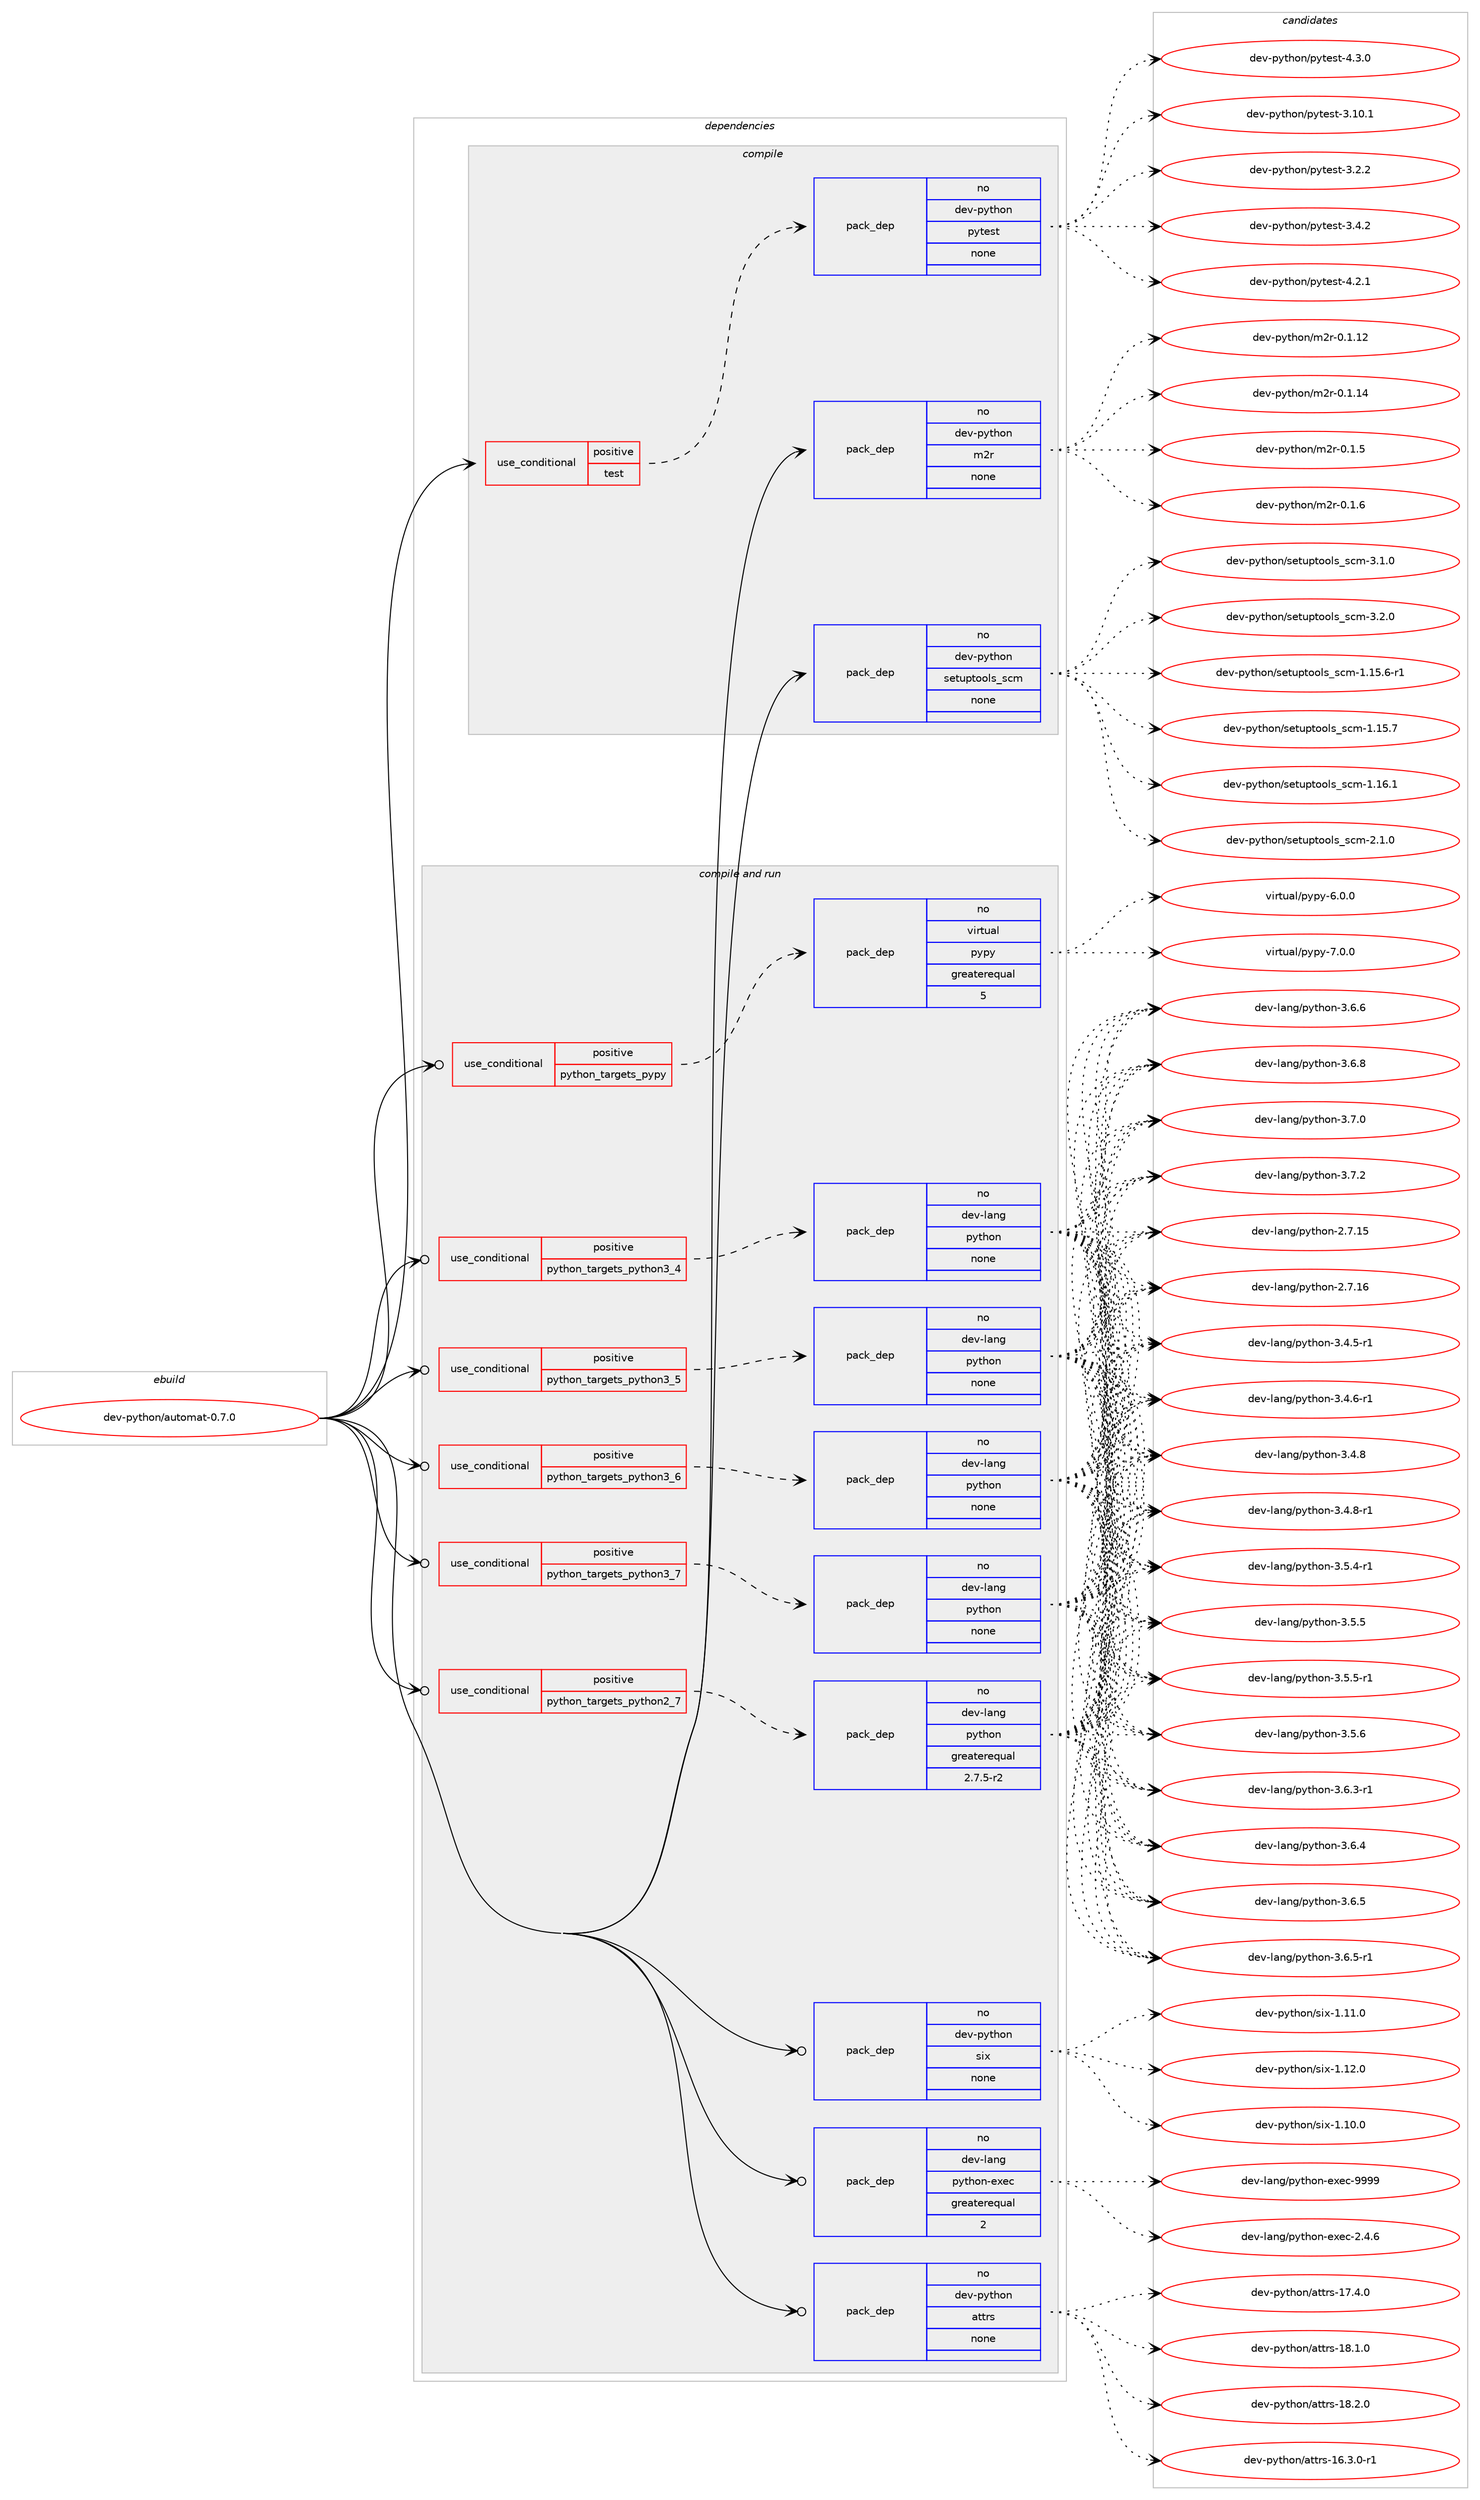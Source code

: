 digraph prolog {

# *************
# Graph options
# *************

newrank=true;
concentrate=true;
compound=true;
graph [rankdir=LR,fontname=Helvetica,fontsize=10,ranksep=1.5];#, ranksep=2.5, nodesep=0.2];
edge  [arrowhead=vee];
node  [fontname=Helvetica,fontsize=10];

# **********
# The ebuild
# **********

subgraph cluster_leftcol {
color=gray;
rank=same;
label=<<i>ebuild</i>>;
id [label="dev-python/automat-0.7.0", color=red, width=4, href="../dev-python/automat-0.7.0.svg"];
}

# ****************
# The dependencies
# ****************

subgraph cluster_midcol {
color=gray;
label=<<i>dependencies</i>>;
subgraph cluster_compile {
fillcolor="#eeeeee";
style=filled;
label=<<i>compile</i>>;
subgraph cond371299 {
dependency1399894 [label=<<TABLE BORDER="0" CELLBORDER="1" CELLSPACING="0" CELLPADDING="4"><TR><TD ROWSPAN="3" CELLPADDING="10">use_conditional</TD></TR><TR><TD>positive</TD></TR><TR><TD>test</TD></TR></TABLE>>, shape=none, color=red];
subgraph pack1005369 {
dependency1399895 [label=<<TABLE BORDER="0" CELLBORDER="1" CELLSPACING="0" CELLPADDING="4" WIDTH="220"><TR><TD ROWSPAN="6" CELLPADDING="30">pack_dep</TD></TR><TR><TD WIDTH="110">no</TD></TR><TR><TD>dev-python</TD></TR><TR><TD>pytest</TD></TR><TR><TD>none</TD></TR><TR><TD></TD></TR></TABLE>>, shape=none, color=blue];
}
dependency1399894:e -> dependency1399895:w [weight=20,style="dashed",arrowhead="vee"];
}
id:e -> dependency1399894:w [weight=20,style="solid",arrowhead="vee"];
subgraph pack1005370 {
dependency1399896 [label=<<TABLE BORDER="0" CELLBORDER="1" CELLSPACING="0" CELLPADDING="4" WIDTH="220"><TR><TD ROWSPAN="6" CELLPADDING="30">pack_dep</TD></TR><TR><TD WIDTH="110">no</TD></TR><TR><TD>dev-python</TD></TR><TR><TD>m2r</TD></TR><TR><TD>none</TD></TR><TR><TD></TD></TR></TABLE>>, shape=none, color=blue];
}
id:e -> dependency1399896:w [weight=20,style="solid",arrowhead="vee"];
subgraph pack1005371 {
dependency1399897 [label=<<TABLE BORDER="0" CELLBORDER="1" CELLSPACING="0" CELLPADDING="4" WIDTH="220"><TR><TD ROWSPAN="6" CELLPADDING="30">pack_dep</TD></TR><TR><TD WIDTH="110">no</TD></TR><TR><TD>dev-python</TD></TR><TR><TD>setuptools_scm</TD></TR><TR><TD>none</TD></TR><TR><TD></TD></TR></TABLE>>, shape=none, color=blue];
}
id:e -> dependency1399897:w [weight=20,style="solid",arrowhead="vee"];
}
subgraph cluster_compileandrun {
fillcolor="#eeeeee";
style=filled;
label=<<i>compile and run</i>>;
subgraph cond371300 {
dependency1399898 [label=<<TABLE BORDER="0" CELLBORDER="1" CELLSPACING="0" CELLPADDING="4"><TR><TD ROWSPAN="3" CELLPADDING="10">use_conditional</TD></TR><TR><TD>positive</TD></TR><TR><TD>python_targets_pypy</TD></TR></TABLE>>, shape=none, color=red];
subgraph pack1005372 {
dependency1399899 [label=<<TABLE BORDER="0" CELLBORDER="1" CELLSPACING="0" CELLPADDING="4" WIDTH="220"><TR><TD ROWSPAN="6" CELLPADDING="30">pack_dep</TD></TR><TR><TD WIDTH="110">no</TD></TR><TR><TD>virtual</TD></TR><TR><TD>pypy</TD></TR><TR><TD>greaterequal</TD></TR><TR><TD>5</TD></TR></TABLE>>, shape=none, color=blue];
}
dependency1399898:e -> dependency1399899:w [weight=20,style="dashed",arrowhead="vee"];
}
id:e -> dependency1399898:w [weight=20,style="solid",arrowhead="odotvee"];
subgraph cond371301 {
dependency1399900 [label=<<TABLE BORDER="0" CELLBORDER="1" CELLSPACING="0" CELLPADDING="4"><TR><TD ROWSPAN="3" CELLPADDING="10">use_conditional</TD></TR><TR><TD>positive</TD></TR><TR><TD>python_targets_python2_7</TD></TR></TABLE>>, shape=none, color=red];
subgraph pack1005373 {
dependency1399901 [label=<<TABLE BORDER="0" CELLBORDER="1" CELLSPACING="0" CELLPADDING="4" WIDTH="220"><TR><TD ROWSPAN="6" CELLPADDING="30">pack_dep</TD></TR><TR><TD WIDTH="110">no</TD></TR><TR><TD>dev-lang</TD></TR><TR><TD>python</TD></TR><TR><TD>greaterequal</TD></TR><TR><TD>2.7.5-r2</TD></TR></TABLE>>, shape=none, color=blue];
}
dependency1399900:e -> dependency1399901:w [weight=20,style="dashed",arrowhead="vee"];
}
id:e -> dependency1399900:w [weight=20,style="solid",arrowhead="odotvee"];
subgraph cond371302 {
dependency1399902 [label=<<TABLE BORDER="0" CELLBORDER="1" CELLSPACING="0" CELLPADDING="4"><TR><TD ROWSPAN="3" CELLPADDING="10">use_conditional</TD></TR><TR><TD>positive</TD></TR><TR><TD>python_targets_python3_4</TD></TR></TABLE>>, shape=none, color=red];
subgraph pack1005374 {
dependency1399903 [label=<<TABLE BORDER="0" CELLBORDER="1" CELLSPACING="0" CELLPADDING="4" WIDTH="220"><TR><TD ROWSPAN="6" CELLPADDING="30">pack_dep</TD></TR><TR><TD WIDTH="110">no</TD></TR><TR><TD>dev-lang</TD></TR><TR><TD>python</TD></TR><TR><TD>none</TD></TR><TR><TD></TD></TR></TABLE>>, shape=none, color=blue];
}
dependency1399902:e -> dependency1399903:w [weight=20,style="dashed",arrowhead="vee"];
}
id:e -> dependency1399902:w [weight=20,style="solid",arrowhead="odotvee"];
subgraph cond371303 {
dependency1399904 [label=<<TABLE BORDER="0" CELLBORDER="1" CELLSPACING="0" CELLPADDING="4"><TR><TD ROWSPAN="3" CELLPADDING="10">use_conditional</TD></TR><TR><TD>positive</TD></TR><TR><TD>python_targets_python3_5</TD></TR></TABLE>>, shape=none, color=red];
subgraph pack1005375 {
dependency1399905 [label=<<TABLE BORDER="0" CELLBORDER="1" CELLSPACING="0" CELLPADDING="4" WIDTH="220"><TR><TD ROWSPAN="6" CELLPADDING="30">pack_dep</TD></TR><TR><TD WIDTH="110">no</TD></TR><TR><TD>dev-lang</TD></TR><TR><TD>python</TD></TR><TR><TD>none</TD></TR><TR><TD></TD></TR></TABLE>>, shape=none, color=blue];
}
dependency1399904:e -> dependency1399905:w [weight=20,style="dashed",arrowhead="vee"];
}
id:e -> dependency1399904:w [weight=20,style="solid",arrowhead="odotvee"];
subgraph cond371304 {
dependency1399906 [label=<<TABLE BORDER="0" CELLBORDER="1" CELLSPACING="0" CELLPADDING="4"><TR><TD ROWSPAN="3" CELLPADDING="10">use_conditional</TD></TR><TR><TD>positive</TD></TR><TR><TD>python_targets_python3_6</TD></TR></TABLE>>, shape=none, color=red];
subgraph pack1005376 {
dependency1399907 [label=<<TABLE BORDER="0" CELLBORDER="1" CELLSPACING="0" CELLPADDING="4" WIDTH="220"><TR><TD ROWSPAN="6" CELLPADDING="30">pack_dep</TD></TR><TR><TD WIDTH="110">no</TD></TR><TR><TD>dev-lang</TD></TR><TR><TD>python</TD></TR><TR><TD>none</TD></TR><TR><TD></TD></TR></TABLE>>, shape=none, color=blue];
}
dependency1399906:e -> dependency1399907:w [weight=20,style="dashed",arrowhead="vee"];
}
id:e -> dependency1399906:w [weight=20,style="solid",arrowhead="odotvee"];
subgraph cond371305 {
dependency1399908 [label=<<TABLE BORDER="0" CELLBORDER="1" CELLSPACING="0" CELLPADDING="4"><TR><TD ROWSPAN="3" CELLPADDING="10">use_conditional</TD></TR><TR><TD>positive</TD></TR><TR><TD>python_targets_python3_7</TD></TR></TABLE>>, shape=none, color=red];
subgraph pack1005377 {
dependency1399909 [label=<<TABLE BORDER="0" CELLBORDER="1" CELLSPACING="0" CELLPADDING="4" WIDTH="220"><TR><TD ROWSPAN="6" CELLPADDING="30">pack_dep</TD></TR><TR><TD WIDTH="110">no</TD></TR><TR><TD>dev-lang</TD></TR><TR><TD>python</TD></TR><TR><TD>none</TD></TR><TR><TD></TD></TR></TABLE>>, shape=none, color=blue];
}
dependency1399908:e -> dependency1399909:w [weight=20,style="dashed",arrowhead="vee"];
}
id:e -> dependency1399908:w [weight=20,style="solid",arrowhead="odotvee"];
subgraph pack1005378 {
dependency1399910 [label=<<TABLE BORDER="0" CELLBORDER="1" CELLSPACING="0" CELLPADDING="4" WIDTH="220"><TR><TD ROWSPAN="6" CELLPADDING="30">pack_dep</TD></TR><TR><TD WIDTH="110">no</TD></TR><TR><TD>dev-lang</TD></TR><TR><TD>python-exec</TD></TR><TR><TD>greaterequal</TD></TR><TR><TD>2</TD></TR></TABLE>>, shape=none, color=blue];
}
id:e -> dependency1399910:w [weight=20,style="solid",arrowhead="odotvee"];
subgraph pack1005379 {
dependency1399911 [label=<<TABLE BORDER="0" CELLBORDER="1" CELLSPACING="0" CELLPADDING="4" WIDTH="220"><TR><TD ROWSPAN="6" CELLPADDING="30">pack_dep</TD></TR><TR><TD WIDTH="110">no</TD></TR><TR><TD>dev-python</TD></TR><TR><TD>attrs</TD></TR><TR><TD>none</TD></TR><TR><TD></TD></TR></TABLE>>, shape=none, color=blue];
}
id:e -> dependency1399911:w [weight=20,style="solid",arrowhead="odotvee"];
subgraph pack1005380 {
dependency1399912 [label=<<TABLE BORDER="0" CELLBORDER="1" CELLSPACING="0" CELLPADDING="4" WIDTH="220"><TR><TD ROWSPAN="6" CELLPADDING="30">pack_dep</TD></TR><TR><TD WIDTH="110">no</TD></TR><TR><TD>dev-python</TD></TR><TR><TD>six</TD></TR><TR><TD>none</TD></TR><TR><TD></TD></TR></TABLE>>, shape=none, color=blue];
}
id:e -> dependency1399912:w [weight=20,style="solid",arrowhead="odotvee"];
}
subgraph cluster_run {
fillcolor="#eeeeee";
style=filled;
label=<<i>run</i>>;
}
}

# **************
# The candidates
# **************

subgraph cluster_choices {
rank=same;
color=gray;
label=<<i>candidates</i>>;

subgraph choice1005369 {
color=black;
nodesep=1;
choice100101118451121211161041111104711212111610111511645514649484649 [label="dev-python/pytest-3.10.1", color=red, width=4,href="../dev-python/pytest-3.10.1.svg"];
choice1001011184511212111610411111047112121116101115116455146504650 [label="dev-python/pytest-3.2.2", color=red, width=4,href="../dev-python/pytest-3.2.2.svg"];
choice1001011184511212111610411111047112121116101115116455146524650 [label="dev-python/pytest-3.4.2", color=red, width=4,href="../dev-python/pytest-3.4.2.svg"];
choice1001011184511212111610411111047112121116101115116455246504649 [label="dev-python/pytest-4.2.1", color=red, width=4,href="../dev-python/pytest-4.2.1.svg"];
choice1001011184511212111610411111047112121116101115116455246514648 [label="dev-python/pytest-4.3.0", color=red, width=4,href="../dev-python/pytest-4.3.0.svg"];
dependency1399895:e -> choice100101118451121211161041111104711212111610111511645514649484649:w [style=dotted,weight="100"];
dependency1399895:e -> choice1001011184511212111610411111047112121116101115116455146504650:w [style=dotted,weight="100"];
dependency1399895:e -> choice1001011184511212111610411111047112121116101115116455146524650:w [style=dotted,weight="100"];
dependency1399895:e -> choice1001011184511212111610411111047112121116101115116455246504649:w [style=dotted,weight="100"];
dependency1399895:e -> choice1001011184511212111610411111047112121116101115116455246514648:w [style=dotted,weight="100"];
}
subgraph choice1005370 {
color=black;
nodesep=1;
choice10010111845112121116104111110471095011445484649464950 [label="dev-python/m2r-0.1.12", color=red, width=4,href="../dev-python/m2r-0.1.12.svg"];
choice10010111845112121116104111110471095011445484649464952 [label="dev-python/m2r-0.1.14", color=red, width=4,href="../dev-python/m2r-0.1.14.svg"];
choice100101118451121211161041111104710950114454846494653 [label="dev-python/m2r-0.1.5", color=red, width=4,href="../dev-python/m2r-0.1.5.svg"];
choice100101118451121211161041111104710950114454846494654 [label="dev-python/m2r-0.1.6", color=red, width=4,href="../dev-python/m2r-0.1.6.svg"];
dependency1399896:e -> choice10010111845112121116104111110471095011445484649464950:w [style=dotted,weight="100"];
dependency1399896:e -> choice10010111845112121116104111110471095011445484649464952:w [style=dotted,weight="100"];
dependency1399896:e -> choice100101118451121211161041111104710950114454846494653:w [style=dotted,weight="100"];
dependency1399896:e -> choice100101118451121211161041111104710950114454846494654:w [style=dotted,weight="100"];
}
subgraph choice1005371 {
color=black;
nodesep=1;
choice10010111845112121116104111110471151011161171121161111111081159511599109454946495346544511449 [label="dev-python/setuptools_scm-1.15.6-r1", color=red, width=4,href="../dev-python/setuptools_scm-1.15.6-r1.svg"];
choice1001011184511212111610411111047115101116117112116111111108115951159910945494649534655 [label="dev-python/setuptools_scm-1.15.7", color=red, width=4,href="../dev-python/setuptools_scm-1.15.7.svg"];
choice1001011184511212111610411111047115101116117112116111111108115951159910945494649544649 [label="dev-python/setuptools_scm-1.16.1", color=red, width=4,href="../dev-python/setuptools_scm-1.16.1.svg"];
choice10010111845112121116104111110471151011161171121161111111081159511599109455046494648 [label="dev-python/setuptools_scm-2.1.0", color=red, width=4,href="../dev-python/setuptools_scm-2.1.0.svg"];
choice10010111845112121116104111110471151011161171121161111111081159511599109455146494648 [label="dev-python/setuptools_scm-3.1.0", color=red, width=4,href="../dev-python/setuptools_scm-3.1.0.svg"];
choice10010111845112121116104111110471151011161171121161111111081159511599109455146504648 [label="dev-python/setuptools_scm-3.2.0", color=red, width=4,href="../dev-python/setuptools_scm-3.2.0.svg"];
dependency1399897:e -> choice10010111845112121116104111110471151011161171121161111111081159511599109454946495346544511449:w [style=dotted,weight="100"];
dependency1399897:e -> choice1001011184511212111610411111047115101116117112116111111108115951159910945494649534655:w [style=dotted,weight="100"];
dependency1399897:e -> choice1001011184511212111610411111047115101116117112116111111108115951159910945494649544649:w [style=dotted,weight="100"];
dependency1399897:e -> choice10010111845112121116104111110471151011161171121161111111081159511599109455046494648:w [style=dotted,weight="100"];
dependency1399897:e -> choice10010111845112121116104111110471151011161171121161111111081159511599109455146494648:w [style=dotted,weight="100"];
dependency1399897:e -> choice10010111845112121116104111110471151011161171121161111111081159511599109455146504648:w [style=dotted,weight="100"];
}
subgraph choice1005372 {
color=black;
nodesep=1;
choice1181051141161179710847112121112121455446484648 [label="virtual/pypy-6.0.0", color=red, width=4,href="../virtual/pypy-6.0.0.svg"];
choice1181051141161179710847112121112121455546484648 [label="virtual/pypy-7.0.0", color=red, width=4,href="../virtual/pypy-7.0.0.svg"];
dependency1399899:e -> choice1181051141161179710847112121112121455446484648:w [style=dotted,weight="100"];
dependency1399899:e -> choice1181051141161179710847112121112121455546484648:w [style=dotted,weight="100"];
}
subgraph choice1005373 {
color=black;
nodesep=1;
choice10010111845108971101034711212111610411111045504655464953 [label="dev-lang/python-2.7.15", color=red, width=4,href="../dev-lang/python-2.7.15.svg"];
choice10010111845108971101034711212111610411111045504655464954 [label="dev-lang/python-2.7.16", color=red, width=4,href="../dev-lang/python-2.7.16.svg"];
choice1001011184510897110103471121211161041111104551465246534511449 [label="dev-lang/python-3.4.5-r1", color=red, width=4,href="../dev-lang/python-3.4.5-r1.svg"];
choice1001011184510897110103471121211161041111104551465246544511449 [label="dev-lang/python-3.4.6-r1", color=red, width=4,href="../dev-lang/python-3.4.6-r1.svg"];
choice100101118451089711010347112121116104111110455146524656 [label="dev-lang/python-3.4.8", color=red, width=4,href="../dev-lang/python-3.4.8.svg"];
choice1001011184510897110103471121211161041111104551465246564511449 [label="dev-lang/python-3.4.8-r1", color=red, width=4,href="../dev-lang/python-3.4.8-r1.svg"];
choice1001011184510897110103471121211161041111104551465346524511449 [label="dev-lang/python-3.5.4-r1", color=red, width=4,href="../dev-lang/python-3.5.4-r1.svg"];
choice100101118451089711010347112121116104111110455146534653 [label="dev-lang/python-3.5.5", color=red, width=4,href="../dev-lang/python-3.5.5.svg"];
choice1001011184510897110103471121211161041111104551465346534511449 [label="dev-lang/python-3.5.5-r1", color=red, width=4,href="../dev-lang/python-3.5.5-r1.svg"];
choice100101118451089711010347112121116104111110455146534654 [label="dev-lang/python-3.5.6", color=red, width=4,href="../dev-lang/python-3.5.6.svg"];
choice1001011184510897110103471121211161041111104551465446514511449 [label="dev-lang/python-3.6.3-r1", color=red, width=4,href="../dev-lang/python-3.6.3-r1.svg"];
choice100101118451089711010347112121116104111110455146544652 [label="dev-lang/python-3.6.4", color=red, width=4,href="../dev-lang/python-3.6.4.svg"];
choice100101118451089711010347112121116104111110455146544653 [label="dev-lang/python-3.6.5", color=red, width=4,href="../dev-lang/python-3.6.5.svg"];
choice1001011184510897110103471121211161041111104551465446534511449 [label="dev-lang/python-3.6.5-r1", color=red, width=4,href="../dev-lang/python-3.6.5-r1.svg"];
choice100101118451089711010347112121116104111110455146544654 [label="dev-lang/python-3.6.6", color=red, width=4,href="../dev-lang/python-3.6.6.svg"];
choice100101118451089711010347112121116104111110455146544656 [label="dev-lang/python-3.6.8", color=red, width=4,href="../dev-lang/python-3.6.8.svg"];
choice100101118451089711010347112121116104111110455146554648 [label="dev-lang/python-3.7.0", color=red, width=4,href="../dev-lang/python-3.7.0.svg"];
choice100101118451089711010347112121116104111110455146554650 [label="dev-lang/python-3.7.2", color=red, width=4,href="../dev-lang/python-3.7.2.svg"];
dependency1399901:e -> choice10010111845108971101034711212111610411111045504655464953:w [style=dotted,weight="100"];
dependency1399901:e -> choice10010111845108971101034711212111610411111045504655464954:w [style=dotted,weight="100"];
dependency1399901:e -> choice1001011184510897110103471121211161041111104551465246534511449:w [style=dotted,weight="100"];
dependency1399901:e -> choice1001011184510897110103471121211161041111104551465246544511449:w [style=dotted,weight="100"];
dependency1399901:e -> choice100101118451089711010347112121116104111110455146524656:w [style=dotted,weight="100"];
dependency1399901:e -> choice1001011184510897110103471121211161041111104551465246564511449:w [style=dotted,weight="100"];
dependency1399901:e -> choice1001011184510897110103471121211161041111104551465346524511449:w [style=dotted,weight="100"];
dependency1399901:e -> choice100101118451089711010347112121116104111110455146534653:w [style=dotted,weight="100"];
dependency1399901:e -> choice1001011184510897110103471121211161041111104551465346534511449:w [style=dotted,weight="100"];
dependency1399901:e -> choice100101118451089711010347112121116104111110455146534654:w [style=dotted,weight="100"];
dependency1399901:e -> choice1001011184510897110103471121211161041111104551465446514511449:w [style=dotted,weight="100"];
dependency1399901:e -> choice100101118451089711010347112121116104111110455146544652:w [style=dotted,weight="100"];
dependency1399901:e -> choice100101118451089711010347112121116104111110455146544653:w [style=dotted,weight="100"];
dependency1399901:e -> choice1001011184510897110103471121211161041111104551465446534511449:w [style=dotted,weight="100"];
dependency1399901:e -> choice100101118451089711010347112121116104111110455146544654:w [style=dotted,weight="100"];
dependency1399901:e -> choice100101118451089711010347112121116104111110455146544656:w [style=dotted,weight="100"];
dependency1399901:e -> choice100101118451089711010347112121116104111110455146554648:w [style=dotted,weight="100"];
dependency1399901:e -> choice100101118451089711010347112121116104111110455146554650:w [style=dotted,weight="100"];
}
subgraph choice1005374 {
color=black;
nodesep=1;
choice10010111845108971101034711212111610411111045504655464953 [label="dev-lang/python-2.7.15", color=red, width=4,href="../dev-lang/python-2.7.15.svg"];
choice10010111845108971101034711212111610411111045504655464954 [label="dev-lang/python-2.7.16", color=red, width=4,href="../dev-lang/python-2.7.16.svg"];
choice1001011184510897110103471121211161041111104551465246534511449 [label="dev-lang/python-3.4.5-r1", color=red, width=4,href="../dev-lang/python-3.4.5-r1.svg"];
choice1001011184510897110103471121211161041111104551465246544511449 [label="dev-lang/python-3.4.6-r1", color=red, width=4,href="../dev-lang/python-3.4.6-r1.svg"];
choice100101118451089711010347112121116104111110455146524656 [label="dev-lang/python-3.4.8", color=red, width=4,href="../dev-lang/python-3.4.8.svg"];
choice1001011184510897110103471121211161041111104551465246564511449 [label="dev-lang/python-3.4.8-r1", color=red, width=4,href="../dev-lang/python-3.4.8-r1.svg"];
choice1001011184510897110103471121211161041111104551465346524511449 [label="dev-lang/python-3.5.4-r1", color=red, width=4,href="../dev-lang/python-3.5.4-r1.svg"];
choice100101118451089711010347112121116104111110455146534653 [label="dev-lang/python-3.5.5", color=red, width=4,href="../dev-lang/python-3.5.5.svg"];
choice1001011184510897110103471121211161041111104551465346534511449 [label="dev-lang/python-3.5.5-r1", color=red, width=4,href="../dev-lang/python-3.5.5-r1.svg"];
choice100101118451089711010347112121116104111110455146534654 [label="dev-lang/python-3.5.6", color=red, width=4,href="../dev-lang/python-3.5.6.svg"];
choice1001011184510897110103471121211161041111104551465446514511449 [label="dev-lang/python-3.6.3-r1", color=red, width=4,href="../dev-lang/python-3.6.3-r1.svg"];
choice100101118451089711010347112121116104111110455146544652 [label="dev-lang/python-3.6.4", color=red, width=4,href="../dev-lang/python-3.6.4.svg"];
choice100101118451089711010347112121116104111110455146544653 [label="dev-lang/python-3.6.5", color=red, width=4,href="../dev-lang/python-3.6.5.svg"];
choice1001011184510897110103471121211161041111104551465446534511449 [label="dev-lang/python-3.6.5-r1", color=red, width=4,href="../dev-lang/python-3.6.5-r1.svg"];
choice100101118451089711010347112121116104111110455146544654 [label="dev-lang/python-3.6.6", color=red, width=4,href="../dev-lang/python-3.6.6.svg"];
choice100101118451089711010347112121116104111110455146544656 [label="dev-lang/python-3.6.8", color=red, width=4,href="../dev-lang/python-3.6.8.svg"];
choice100101118451089711010347112121116104111110455146554648 [label="dev-lang/python-3.7.0", color=red, width=4,href="../dev-lang/python-3.7.0.svg"];
choice100101118451089711010347112121116104111110455146554650 [label="dev-lang/python-3.7.2", color=red, width=4,href="../dev-lang/python-3.7.2.svg"];
dependency1399903:e -> choice10010111845108971101034711212111610411111045504655464953:w [style=dotted,weight="100"];
dependency1399903:e -> choice10010111845108971101034711212111610411111045504655464954:w [style=dotted,weight="100"];
dependency1399903:e -> choice1001011184510897110103471121211161041111104551465246534511449:w [style=dotted,weight="100"];
dependency1399903:e -> choice1001011184510897110103471121211161041111104551465246544511449:w [style=dotted,weight="100"];
dependency1399903:e -> choice100101118451089711010347112121116104111110455146524656:w [style=dotted,weight="100"];
dependency1399903:e -> choice1001011184510897110103471121211161041111104551465246564511449:w [style=dotted,weight="100"];
dependency1399903:e -> choice1001011184510897110103471121211161041111104551465346524511449:w [style=dotted,weight="100"];
dependency1399903:e -> choice100101118451089711010347112121116104111110455146534653:w [style=dotted,weight="100"];
dependency1399903:e -> choice1001011184510897110103471121211161041111104551465346534511449:w [style=dotted,weight="100"];
dependency1399903:e -> choice100101118451089711010347112121116104111110455146534654:w [style=dotted,weight="100"];
dependency1399903:e -> choice1001011184510897110103471121211161041111104551465446514511449:w [style=dotted,weight="100"];
dependency1399903:e -> choice100101118451089711010347112121116104111110455146544652:w [style=dotted,weight="100"];
dependency1399903:e -> choice100101118451089711010347112121116104111110455146544653:w [style=dotted,weight="100"];
dependency1399903:e -> choice1001011184510897110103471121211161041111104551465446534511449:w [style=dotted,weight="100"];
dependency1399903:e -> choice100101118451089711010347112121116104111110455146544654:w [style=dotted,weight="100"];
dependency1399903:e -> choice100101118451089711010347112121116104111110455146544656:w [style=dotted,weight="100"];
dependency1399903:e -> choice100101118451089711010347112121116104111110455146554648:w [style=dotted,weight="100"];
dependency1399903:e -> choice100101118451089711010347112121116104111110455146554650:w [style=dotted,weight="100"];
}
subgraph choice1005375 {
color=black;
nodesep=1;
choice10010111845108971101034711212111610411111045504655464953 [label="dev-lang/python-2.7.15", color=red, width=4,href="../dev-lang/python-2.7.15.svg"];
choice10010111845108971101034711212111610411111045504655464954 [label="dev-lang/python-2.7.16", color=red, width=4,href="../dev-lang/python-2.7.16.svg"];
choice1001011184510897110103471121211161041111104551465246534511449 [label="dev-lang/python-3.4.5-r1", color=red, width=4,href="../dev-lang/python-3.4.5-r1.svg"];
choice1001011184510897110103471121211161041111104551465246544511449 [label="dev-lang/python-3.4.6-r1", color=red, width=4,href="../dev-lang/python-3.4.6-r1.svg"];
choice100101118451089711010347112121116104111110455146524656 [label="dev-lang/python-3.4.8", color=red, width=4,href="../dev-lang/python-3.4.8.svg"];
choice1001011184510897110103471121211161041111104551465246564511449 [label="dev-lang/python-3.4.8-r1", color=red, width=4,href="../dev-lang/python-3.4.8-r1.svg"];
choice1001011184510897110103471121211161041111104551465346524511449 [label="dev-lang/python-3.5.4-r1", color=red, width=4,href="../dev-lang/python-3.5.4-r1.svg"];
choice100101118451089711010347112121116104111110455146534653 [label="dev-lang/python-3.5.5", color=red, width=4,href="../dev-lang/python-3.5.5.svg"];
choice1001011184510897110103471121211161041111104551465346534511449 [label="dev-lang/python-3.5.5-r1", color=red, width=4,href="../dev-lang/python-3.5.5-r1.svg"];
choice100101118451089711010347112121116104111110455146534654 [label="dev-lang/python-3.5.6", color=red, width=4,href="../dev-lang/python-3.5.6.svg"];
choice1001011184510897110103471121211161041111104551465446514511449 [label="dev-lang/python-3.6.3-r1", color=red, width=4,href="../dev-lang/python-3.6.3-r1.svg"];
choice100101118451089711010347112121116104111110455146544652 [label="dev-lang/python-3.6.4", color=red, width=4,href="../dev-lang/python-3.6.4.svg"];
choice100101118451089711010347112121116104111110455146544653 [label="dev-lang/python-3.6.5", color=red, width=4,href="../dev-lang/python-3.6.5.svg"];
choice1001011184510897110103471121211161041111104551465446534511449 [label="dev-lang/python-3.6.5-r1", color=red, width=4,href="../dev-lang/python-3.6.5-r1.svg"];
choice100101118451089711010347112121116104111110455146544654 [label="dev-lang/python-3.6.6", color=red, width=4,href="../dev-lang/python-3.6.6.svg"];
choice100101118451089711010347112121116104111110455146544656 [label="dev-lang/python-3.6.8", color=red, width=4,href="../dev-lang/python-3.6.8.svg"];
choice100101118451089711010347112121116104111110455146554648 [label="dev-lang/python-3.7.0", color=red, width=4,href="../dev-lang/python-3.7.0.svg"];
choice100101118451089711010347112121116104111110455146554650 [label="dev-lang/python-3.7.2", color=red, width=4,href="../dev-lang/python-3.7.2.svg"];
dependency1399905:e -> choice10010111845108971101034711212111610411111045504655464953:w [style=dotted,weight="100"];
dependency1399905:e -> choice10010111845108971101034711212111610411111045504655464954:w [style=dotted,weight="100"];
dependency1399905:e -> choice1001011184510897110103471121211161041111104551465246534511449:w [style=dotted,weight="100"];
dependency1399905:e -> choice1001011184510897110103471121211161041111104551465246544511449:w [style=dotted,weight="100"];
dependency1399905:e -> choice100101118451089711010347112121116104111110455146524656:w [style=dotted,weight="100"];
dependency1399905:e -> choice1001011184510897110103471121211161041111104551465246564511449:w [style=dotted,weight="100"];
dependency1399905:e -> choice1001011184510897110103471121211161041111104551465346524511449:w [style=dotted,weight="100"];
dependency1399905:e -> choice100101118451089711010347112121116104111110455146534653:w [style=dotted,weight="100"];
dependency1399905:e -> choice1001011184510897110103471121211161041111104551465346534511449:w [style=dotted,weight="100"];
dependency1399905:e -> choice100101118451089711010347112121116104111110455146534654:w [style=dotted,weight="100"];
dependency1399905:e -> choice1001011184510897110103471121211161041111104551465446514511449:w [style=dotted,weight="100"];
dependency1399905:e -> choice100101118451089711010347112121116104111110455146544652:w [style=dotted,weight="100"];
dependency1399905:e -> choice100101118451089711010347112121116104111110455146544653:w [style=dotted,weight="100"];
dependency1399905:e -> choice1001011184510897110103471121211161041111104551465446534511449:w [style=dotted,weight="100"];
dependency1399905:e -> choice100101118451089711010347112121116104111110455146544654:w [style=dotted,weight="100"];
dependency1399905:e -> choice100101118451089711010347112121116104111110455146544656:w [style=dotted,weight="100"];
dependency1399905:e -> choice100101118451089711010347112121116104111110455146554648:w [style=dotted,weight="100"];
dependency1399905:e -> choice100101118451089711010347112121116104111110455146554650:w [style=dotted,weight="100"];
}
subgraph choice1005376 {
color=black;
nodesep=1;
choice10010111845108971101034711212111610411111045504655464953 [label="dev-lang/python-2.7.15", color=red, width=4,href="../dev-lang/python-2.7.15.svg"];
choice10010111845108971101034711212111610411111045504655464954 [label="dev-lang/python-2.7.16", color=red, width=4,href="../dev-lang/python-2.7.16.svg"];
choice1001011184510897110103471121211161041111104551465246534511449 [label="dev-lang/python-3.4.5-r1", color=red, width=4,href="../dev-lang/python-3.4.5-r1.svg"];
choice1001011184510897110103471121211161041111104551465246544511449 [label="dev-lang/python-3.4.6-r1", color=red, width=4,href="../dev-lang/python-3.4.6-r1.svg"];
choice100101118451089711010347112121116104111110455146524656 [label="dev-lang/python-3.4.8", color=red, width=4,href="../dev-lang/python-3.4.8.svg"];
choice1001011184510897110103471121211161041111104551465246564511449 [label="dev-lang/python-3.4.8-r1", color=red, width=4,href="../dev-lang/python-3.4.8-r1.svg"];
choice1001011184510897110103471121211161041111104551465346524511449 [label="dev-lang/python-3.5.4-r1", color=red, width=4,href="../dev-lang/python-3.5.4-r1.svg"];
choice100101118451089711010347112121116104111110455146534653 [label="dev-lang/python-3.5.5", color=red, width=4,href="../dev-lang/python-3.5.5.svg"];
choice1001011184510897110103471121211161041111104551465346534511449 [label="dev-lang/python-3.5.5-r1", color=red, width=4,href="../dev-lang/python-3.5.5-r1.svg"];
choice100101118451089711010347112121116104111110455146534654 [label="dev-lang/python-3.5.6", color=red, width=4,href="../dev-lang/python-3.5.6.svg"];
choice1001011184510897110103471121211161041111104551465446514511449 [label="dev-lang/python-3.6.3-r1", color=red, width=4,href="../dev-lang/python-3.6.3-r1.svg"];
choice100101118451089711010347112121116104111110455146544652 [label="dev-lang/python-3.6.4", color=red, width=4,href="../dev-lang/python-3.6.4.svg"];
choice100101118451089711010347112121116104111110455146544653 [label="dev-lang/python-3.6.5", color=red, width=4,href="../dev-lang/python-3.6.5.svg"];
choice1001011184510897110103471121211161041111104551465446534511449 [label="dev-lang/python-3.6.5-r1", color=red, width=4,href="../dev-lang/python-3.6.5-r1.svg"];
choice100101118451089711010347112121116104111110455146544654 [label="dev-lang/python-3.6.6", color=red, width=4,href="../dev-lang/python-3.6.6.svg"];
choice100101118451089711010347112121116104111110455146544656 [label="dev-lang/python-3.6.8", color=red, width=4,href="../dev-lang/python-3.6.8.svg"];
choice100101118451089711010347112121116104111110455146554648 [label="dev-lang/python-3.7.0", color=red, width=4,href="../dev-lang/python-3.7.0.svg"];
choice100101118451089711010347112121116104111110455146554650 [label="dev-lang/python-3.7.2", color=red, width=4,href="../dev-lang/python-3.7.2.svg"];
dependency1399907:e -> choice10010111845108971101034711212111610411111045504655464953:w [style=dotted,weight="100"];
dependency1399907:e -> choice10010111845108971101034711212111610411111045504655464954:w [style=dotted,weight="100"];
dependency1399907:e -> choice1001011184510897110103471121211161041111104551465246534511449:w [style=dotted,weight="100"];
dependency1399907:e -> choice1001011184510897110103471121211161041111104551465246544511449:w [style=dotted,weight="100"];
dependency1399907:e -> choice100101118451089711010347112121116104111110455146524656:w [style=dotted,weight="100"];
dependency1399907:e -> choice1001011184510897110103471121211161041111104551465246564511449:w [style=dotted,weight="100"];
dependency1399907:e -> choice1001011184510897110103471121211161041111104551465346524511449:w [style=dotted,weight="100"];
dependency1399907:e -> choice100101118451089711010347112121116104111110455146534653:w [style=dotted,weight="100"];
dependency1399907:e -> choice1001011184510897110103471121211161041111104551465346534511449:w [style=dotted,weight="100"];
dependency1399907:e -> choice100101118451089711010347112121116104111110455146534654:w [style=dotted,weight="100"];
dependency1399907:e -> choice1001011184510897110103471121211161041111104551465446514511449:w [style=dotted,weight="100"];
dependency1399907:e -> choice100101118451089711010347112121116104111110455146544652:w [style=dotted,weight="100"];
dependency1399907:e -> choice100101118451089711010347112121116104111110455146544653:w [style=dotted,weight="100"];
dependency1399907:e -> choice1001011184510897110103471121211161041111104551465446534511449:w [style=dotted,weight="100"];
dependency1399907:e -> choice100101118451089711010347112121116104111110455146544654:w [style=dotted,weight="100"];
dependency1399907:e -> choice100101118451089711010347112121116104111110455146544656:w [style=dotted,weight="100"];
dependency1399907:e -> choice100101118451089711010347112121116104111110455146554648:w [style=dotted,weight="100"];
dependency1399907:e -> choice100101118451089711010347112121116104111110455146554650:w [style=dotted,weight="100"];
}
subgraph choice1005377 {
color=black;
nodesep=1;
choice10010111845108971101034711212111610411111045504655464953 [label="dev-lang/python-2.7.15", color=red, width=4,href="../dev-lang/python-2.7.15.svg"];
choice10010111845108971101034711212111610411111045504655464954 [label="dev-lang/python-2.7.16", color=red, width=4,href="../dev-lang/python-2.7.16.svg"];
choice1001011184510897110103471121211161041111104551465246534511449 [label="dev-lang/python-3.4.5-r1", color=red, width=4,href="../dev-lang/python-3.4.5-r1.svg"];
choice1001011184510897110103471121211161041111104551465246544511449 [label="dev-lang/python-3.4.6-r1", color=red, width=4,href="../dev-lang/python-3.4.6-r1.svg"];
choice100101118451089711010347112121116104111110455146524656 [label="dev-lang/python-3.4.8", color=red, width=4,href="../dev-lang/python-3.4.8.svg"];
choice1001011184510897110103471121211161041111104551465246564511449 [label="dev-lang/python-3.4.8-r1", color=red, width=4,href="../dev-lang/python-3.4.8-r1.svg"];
choice1001011184510897110103471121211161041111104551465346524511449 [label="dev-lang/python-3.5.4-r1", color=red, width=4,href="../dev-lang/python-3.5.4-r1.svg"];
choice100101118451089711010347112121116104111110455146534653 [label="dev-lang/python-3.5.5", color=red, width=4,href="../dev-lang/python-3.5.5.svg"];
choice1001011184510897110103471121211161041111104551465346534511449 [label="dev-lang/python-3.5.5-r1", color=red, width=4,href="../dev-lang/python-3.5.5-r1.svg"];
choice100101118451089711010347112121116104111110455146534654 [label="dev-lang/python-3.5.6", color=red, width=4,href="../dev-lang/python-3.5.6.svg"];
choice1001011184510897110103471121211161041111104551465446514511449 [label="dev-lang/python-3.6.3-r1", color=red, width=4,href="../dev-lang/python-3.6.3-r1.svg"];
choice100101118451089711010347112121116104111110455146544652 [label="dev-lang/python-3.6.4", color=red, width=4,href="../dev-lang/python-3.6.4.svg"];
choice100101118451089711010347112121116104111110455146544653 [label="dev-lang/python-3.6.5", color=red, width=4,href="../dev-lang/python-3.6.5.svg"];
choice1001011184510897110103471121211161041111104551465446534511449 [label="dev-lang/python-3.6.5-r1", color=red, width=4,href="../dev-lang/python-3.6.5-r1.svg"];
choice100101118451089711010347112121116104111110455146544654 [label="dev-lang/python-3.6.6", color=red, width=4,href="../dev-lang/python-3.6.6.svg"];
choice100101118451089711010347112121116104111110455146544656 [label="dev-lang/python-3.6.8", color=red, width=4,href="../dev-lang/python-3.6.8.svg"];
choice100101118451089711010347112121116104111110455146554648 [label="dev-lang/python-3.7.0", color=red, width=4,href="../dev-lang/python-3.7.0.svg"];
choice100101118451089711010347112121116104111110455146554650 [label="dev-lang/python-3.7.2", color=red, width=4,href="../dev-lang/python-3.7.2.svg"];
dependency1399909:e -> choice10010111845108971101034711212111610411111045504655464953:w [style=dotted,weight="100"];
dependency1399909:e -> choice10010111845108971101034711212111610411111045504655464954:w [style=dotted,weight="100"];
dependency1399909:e -> choice1001011184510897110103471121211161041111104551465246534511449:w [style=dotted,weight="100"];
dependency1399909:e -> choice1001011184510897110103471121211161041111104551465246544511449:w [style=dotted,weight="100"];
dependency1399909:e -> choice100101118451089711010347112121116104111110455146524656:w [style=dotted,weight="100"];
dependency1399909:e -> choice1001011184510897110103471121211161041111104551465246564511449:w [style=dotted,weight="100"];
dependency1399909:e -> choice1001011184510897110103471121211161041111104551465346524511449:w [style=dotted,weight="100"];
dependency1399909:e -> choice100101118451089711010347112121116104111110455146534653:w [style=dotted,weight="100"];
dependency1399909:e -> choice1001011184510897110103471121211161041111104551465346534511449:w [style=dotted,weight="100"];
dependency1399909:e -> choice100101118451089711010347112121116104111110455146534654:w [style=dotted,weight="100"];
dependency1399909:e -> choice1001011184510897110103471121211161041111104551465446514511449:w [style=dotted,weight="100"];
dependency1399909:e -> choice100101118451089711010347112121116104111110455146544652:w [style=dotted,weight="100"];
dependency1399909:e -> choice100101118451089711010347112121116104111110455146544653:w [style=dotted,weight="100"];
dependency1399909:e -> choice1001011184510897110103471121211161041111104551465446534511449:w [style=dotted,weight="100"];
dependency1399909:e -> choice100101118451089711010347112121116104111110455146544654:w [style=dotted,weight="100"];
dependency1399909:e -> choice100101118451089711010347112121116104111110455146544656:w [style=dotted,weight="100"];
dependency1399909:e -> choice100101118451089711010347112121116104111110455146554648:w [style=dotted,weight="100"];
dependency1399909:e -> choice100101118451089711010347112121116104111110455146554650:w [style=dotted,weight="100"];
}
subgraph choice1005378 {
color=black;
nodesep=1;
choice1001011184510897110103471121211161041111104510112010199455046524654 [label="dev-lang/python-exec-2.4.6", color=red, width=4,href="../dev-lang/python-exec-2.4.6.svg"];
choice10010111845108971101034711212111610411111045101120101994557575757 [label="dev-lang/python-exec-9999", color=red, width=4,href="../dev-lang/python-exec-9999.svg"];
dependency1399910:e -> choice1001011184510897110103471121211161041111104510112010199455046524654:w [style=dotted,weight="100"];
dependency1399910:e -> choice10010111845108971101034711212111610411111045101120101994557575757:w [style=dotted,weight="100"];
}
subgraph choice1005379 {
color=black;
nodesep=1;
choice100101118451121211161041111104797116116114115454954465146484511449 [label="dev-python/attrs-16.3.0-r1", color=red, width=4,href="../dev-python/attrs-16.3.0-r1.svg"];
choice10010111845112121116104111110479711611611411545495546524648 [label="dev-python/attrs-17.4.0", color=red, width=4,href="../dev-python/attrs-17.4.0.svg"];
choice10010111845112121116104111110479711611611411545495646494648 [label="dev-python/attrs-18.1.0", color=red, width=4,href="../dev-python/attrs-18.1.0.svg"];
choice10010111845112121116104111110479711611611411545495646504648 [label="dev-python/attrs-18.2.0", color=red, width=4,href="../dev-python/attrs-18.2.0.svg"];
dependency1399911:e -> choice100101118451121211161041111104797116116114115454954465146484511449:w [style=dotted,weight="100"];
dependency1399911:e -> choice10010111845112121116104111110479711611611411545495546524648:w [style=dotted,weight="100"];
dependency1399911:e -> choice10010111845112121116104111110479711611611411545495646494648:w [style=dotted,weight="100"];
dependency1399911:e -> choice10010111845112121116104111110479711611611411545495646504648:w [style=dotted,weight="100"];
}
subgraph choice1005380 {
color=black;
nodesep=1;
choice100101118451121211161041111104711510512045494649484648 [label="dev-python/six-1.10.0", color=red, width=4,href="../dev-python/six-1.10.0.svg"];
choice100101118451121211161041111104711510512045494649494648 [label="dev-python/six-1.11.0", color=red, width=4,href="../dev-python/six-1.11.0.svg"];
choice100101118451121211161041111104711510512045494649504648 [label="dev-python/six-1.12.0", color=red, width=4,href="../dev-python/six-1.12.0.svg"];
dependency1399912:e -> choice100101118451121211161041111104711510512045494649484648:w [style=dotted,weight="100"];
dependency1399912:e -> choice100101118451121211161041111104711510512045494649494648:w [style=dotted,weight="100"];
dependency1399912:e -> choice100101118451121211161041111104711510512045494649504648:w [style=dotted,weight="100"];
}
}

}
